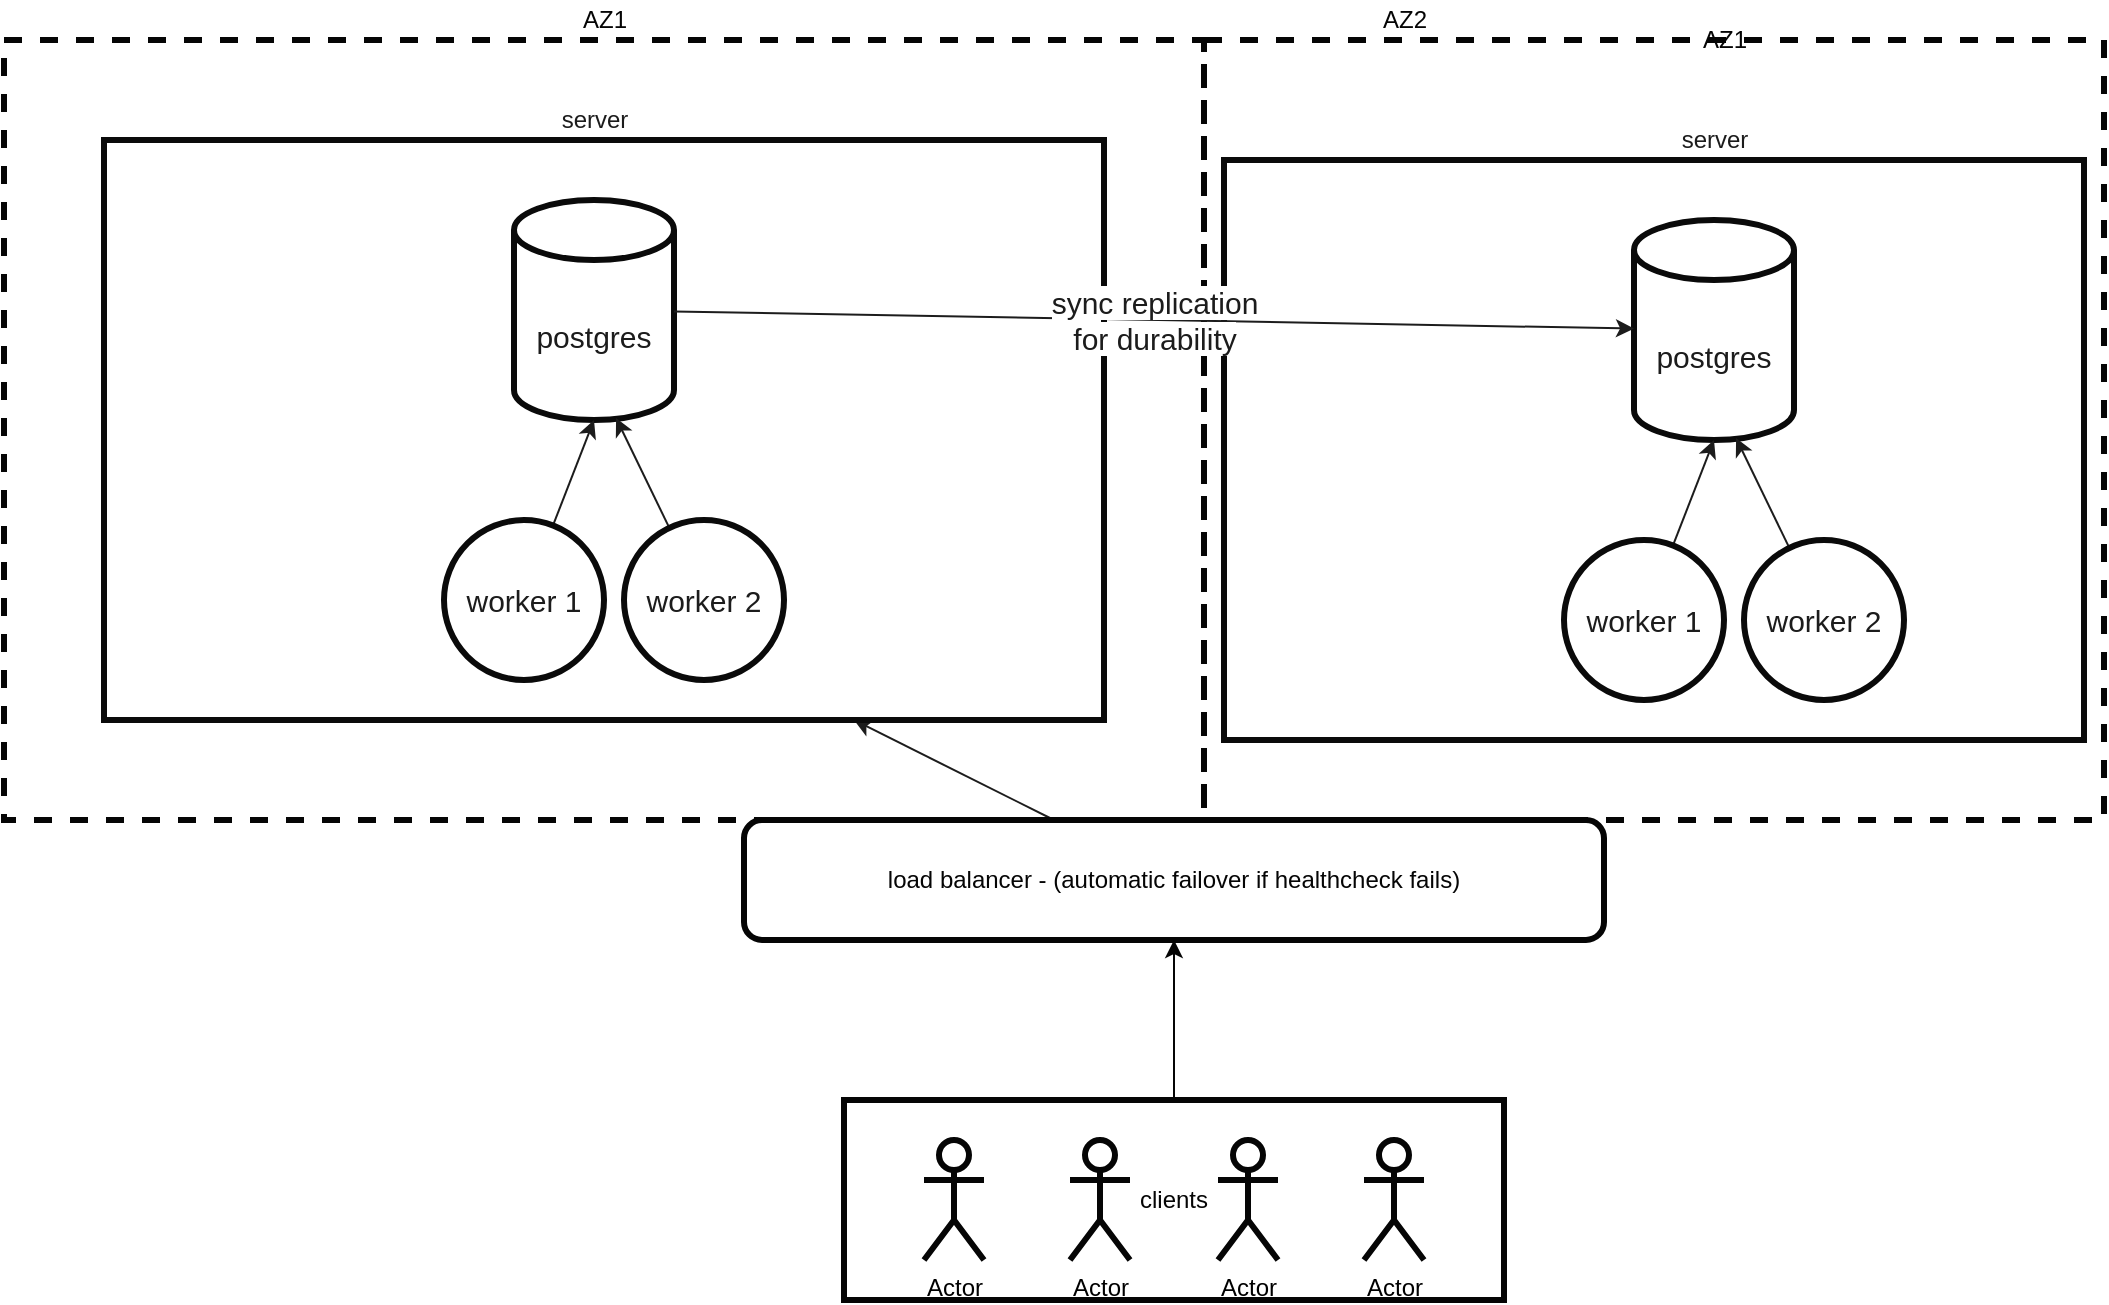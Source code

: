 <mxfile>
    <diagram id="20kkieO3fCC5mP2PLsrI" name="Page-1">
        <mxGraphModel dx="1024" dy="508" grid="1" gridSize="10" guides="1" tooltips="1" connect="1" arrows="1" fold="1" page="1" pageScale="1" pageWidth="850" pageHeight="1100" background="#FFFFFF" math="0" shadow="0">
            <root>
                <mxCell id="0"/>
                <mxCell id="1" parent="0"/>
                <mxCell id="2" value="" style="whiteSpace=wrap;html=1;fillColor=none;strokeColor=#050505;dashed=1;strokeWidth=3;" parent="1" vertex="1">
                    <mxGeometry x="100" y="160" width="600" height="390" as="geometry"/>
                </mxCell>
                <mxCell id="3" value="Actor" style="shape=umlActor;verticalLabelPosition=bottom;verticalAlign=top;html=1;outlineConnect=0;strokeColor=#050505;strokeWidth=3;fillColor=none;" parent="1" vertex="1">
                    <mxGeometry x="560" y="710" width="30" height="60" as="geometry"/>
                </mxCell>
                <mxCell id="4" value="Actor" style="shape=umlActor;verticalLabelPosition=bottom;verticalAlign=top;html=1;outlineConnect=0;strokeColor=#050505;strokeWidth=3;fillColor=none;" parent="1" vertex="1">
                    <mxGeometry x="633" y="710" width="30" height="60" as="geometry"/>
                </mxCell>
                <mxCell id="5" value="Actor" style="shape=umlActor;verticalLabelPosition=bottom;verticalAlign=top;html=1;outlineConnect=0;strokeColor=#050505;strokeWidth=3;fillColor=none;" parent="1" vertex="1">
                    <mxGeometry x="707" y="710" width="30" height="60" as="geometry"/>
                </mxCell>
                <mxCell id="6" value="Actor" style="shape=umlActor;verticalLabelPosition=bottom;verticalAlign=top;html=1;outlineConnect=0;strokeColor=#050505;strokeWidth=3;fillColor=none;" parent="1" vertex="1">
                    <mxGeometry x="780" y="710" width="30" height="60" as="geometry"/>
                </mxCell>
                <mxCell id="45" style="edgeStyle=none;html=1;entryX=0.75;entryY=1;entryDx=0;entryDy=0;fontSize=15;fontColor=#1C1C1C;strokeColor=#1C1C1C;" edge="1" parent="1" source="7" target="38">
                    <mxGeometry relative="1" as="geometry"/>
                </mxCell>
                <mxCell id="7" value="&lt;font color=&quot;#050505&quot;&gt;load balancer - (automatic failover if healthcheck fails)&lt;/font&gt;" style="rounded=1;whiteSpace=wrap;html=1;strokeColor=#050505;strokeWidth=3;fillColor=none;" parent="1" vertex="1">
                    <mxGeometry x="470" y="550" width="430" height="60" as="geometry"/>
                </mxCell>
                <mxCell id="24" style="edgeStyle=none;html=1;entryX=0.5;entryY=1;entryDx=0;entryDy=0;labelBackgroundColor=#FFFFFF;fontColor=#050505;strokeColor=#050505;" parent="1" source="23" target="7" edge="1">
                    <mxGeometry relative="1" as="geometry"/>
                </mxCell>
                <mxCell id="23" value="clients" style="rounded=0;whiteSpace=wrap;html=1;labelBackgroundColor=none;fontColor=#050505;strokeColor=#050505;strokeWidth=3;fillColor=none;" parent="1" vertex="1">
                    <mxGeometry x="520" y="690" width="330" height="100" as="geometry"/>
                </mxCell>
                <mxCell id="34" value="AZ1" style="text;html=1;align=center;verticalAlign=middle;resizable=0;points=[];autosize=1;strokeColor=none;fillColor=none;fontColor=#050505;" parent="1" vertex="1">
                    <mxGeometry x="380" y="140" width="40" height="20" as="geometry"/>
                </mxCell>
                <mxCell id="35" value="" style="whiteSpace=wrap;html=1;fillColor=none;strokeColor=#050505;dashed=1;strokeWidth=3;" parent="1" vertex="1">
                    <mxGeometry x="700" y="160" width="450" height="390" as="geometry"/>
                </mxCell>
                <mxCell id="36" value="AZ2" style="text;html=1;align=center;verticalAlign=middle;resizable=0;points=[];autosize=1;strokeColor=none;fillColor=none;fontColor=#050505;" parent="1" vertex="1">
                    <mxGeometry x="780" y="140" width="40" height="20" as="geometry"/>
                </mxCell>
                <mxCell id="38" value="" style="rounded=0;whiteSpace=wrap;html=1;fillColor=none;strokeColor=#0A0A0A;fontSize=15;strokeWidth=3;" vertex="1" parent="1">
                    <mxGeometry x="150" y="210" width="500" height="290" as="geometry"/>
                </mxCell>
                <mxCell id="39" value="server" style="text;html=1;align=center;verticalAlign=middle;resizable=0;points=[];autosize=1;strokeColor=none;fillColor=none;fontColor=#1C1C1C;" vertex="1" parent="1">
                    <mxGeometry x="370" y="190" width="50" height="20" as="geometry"/>
                </mxCell>
                <mxCell id="40" value="postgres" style="shape=cylinder3;whiteSpace=wrap;html=1;boundedLbl=1;backgroundOutline=1;size=15;fontSize=15;fontColor=#1C1C1C;strokeColor=#0A0A0A;strokeWidth=3;fillColor=none;" vertex="1" parent="1">
                    <mxGeometry x="355" y="240" width="80" height="110" as="geometry"/>
                </mxCell>
                <mxCell id="47" style="edgeStyle=none;html=1;entryX=0.638;entryY=0.991;entryDx=0;entryDy=0;entryPerimeter=0;fontSize=15;fontColor=#1C1C1C;strokeColor=#1C1C1C;" edge="1" parent="1" source="41" target="40">
                    <mxGeometry relative="1" as="geometry"/>
                </mxCell>
                <mxCell id="41" value="worker 2" style="ellipse;whiteSpace=wrap;html=1;aspect=fixed;fontSize=15;fontColor=#1C1C1C;strokeColor=#0A0A0A;strokeWidth=3;fillColor=none;" vertex="1" parent="1">
                    <mxGeometry x="410" y="400" width="80" height="80" as="geometry"/>
                </mxCell>
                <mxCell id="46" style="edgeStyle=none;html=1;entryX=0.5;entryY=1;entryDx=0;entryDy=0;entryPerimeter=0;fontSize=15;fontColor=#1C1C1C;strokeColor=#1C1C1C;" edge="1" parent="1" source="43" target="40">
                    <mxGeometry relative="1" as="geometry"/>
                </mxCell>
                <mxCell id="43" value="worker 1" style="ellipse;whiteSpace=wrap;html=1;aspect=fixed;fontSize=15;fontColor=#1C1C1C;strokeColor=#0A0A0A;strokeWidth=3;fillColor=none;" vertex="1" parent="1">
                    <mxGeometry x="320" y="400" width="80" height="80" as="geometry"/>
                </mxCell>
                <mxCell id="48" value="AZ1" style="text;html=1;align=center;verticalAlign=middle;resizable=0;points=[];autosize=1;strokeColor=none;fillColor=none;fontColor=#050505;" vertex="1" parent="1">
                    <mxGeometry x="940" y="150" width="40" height="20" as="geometry"/>
                </mxCell>
                <mxCell id="49" value="" style="rounded=0;whiteSpace=wrap;html=1;fillColor=none;strokeColor=#0A0A0A;fontSize=15;strokeWidth=3;" vertex="1" parent="1">
                    <mxGeometry x="710" y="220" width="430" height="290" as="geometry"/>
                </mxCell>
                <mxCell id="50" value="server" style="text;html=1;align=center;verticalAlign=middle;resizable=0;points=[];autosize=1;strokeColor=none;fillColor=none;fontColor=#1C1C1C;" vertex="1" parent="1">
                    <mxGeometry x="930" y="200" width="50" height="20" as="geometry"/>
                </mxCell>
                <mxCell id="51" value="postgres" style="shape=cylinder3;whiteSpace=wrap;html=1;boundedLbl=1;backgroundOutline=1;size=15;fontSize=15;fontColor=#1C1C1C;strokeColor=#0A0A0A;strokeWidth=3;fillColor=none;" vertex="1" parent="1">
                    <mxGeometry x="915" y="250" width="80" height="110" as="geometry"/>
                </mxCell>
                <mxCell id="52" style="edgeStyle=none;html=1;entryX=0.638;entryY=0.991;entryDx=0;entryDy=0;entryPerimeter=0;fontSize=15;fontColor=#1C1C1C;strokeColor=#1C1C1C;" edge="1" parent="1" source="53" target="51">
                    <mxGeometry relative="1" as="geometry"/>
                </mxCell>
                <mxCell id="53" value="worker 2" style="ellipse;whiteSpace=wrap;html=1;aspect=fixed;fontSize=15;fontColor=#1C1C1C;strokeColor=#0A0A0A;strokeWidth=3;fillColor=none;" vertex="1" parent="1">
                    <mxGeometry x="970" y="410" width="80" height="80" as="geometry"/>
                </mxCell>
                <mxCell id="54" style="edgeStyle=none;html=1;entryX=0.5;entryY=1;entryDx=0;entryDy=0;entryPerimeter=0;fontSize=15;fontColor=#1C1C1C;strokeColor=#1C1C1C;" edge="1" parent="1" source="55" target="51">
                    <mxGeometry relative="1" as="geometry"/>
                </mxCell>
                <mxCell id="55" value="worker 1" style="ellipse;whiteSpace=wrap;html=1;aspect=fixed;fontSize=15;fontColor=#1C1C1C;strokeColor=#0A0A0A;strokeWidth=3;fillColor=none;" vertex="1" parent="1">
                    <mxGeometry x="880" y="410" width="80" height="80" as="geometry"/>
                </mxCell>
                <mxCell id="56" value="&lt;span style=&quot;background-color: rgb(255 , 255 , 255)&quot;&gt;sync replication&lt;br&gt;for durability&lt;/span&gt;" style="edgeStyle=none;html=1;fontSize=15;fontColor=#1C1C1C;strokeColor=#1C1C1C;labelBackgroundColor=none;" edge="1" parent="1" source="40" target="51">
                    <mxGeometry relative="1" as="geometry"/>
                </mxCell>
            </root>
        </mxGraphModel>
    </diagram>
</mxfile>